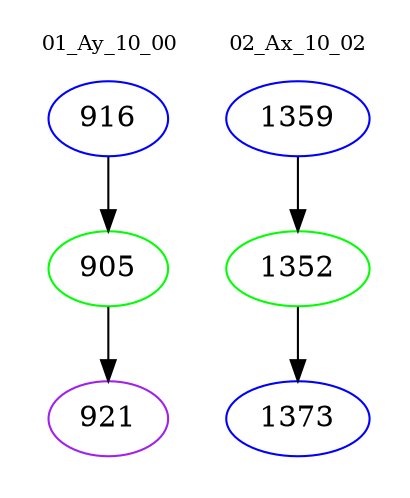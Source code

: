 digraph{
subgraph cluster_0 {
color = white
label = "01_Ay_10_00";
fontsize=10;
T0_916 [label="916", color="blue"]
T0_916 -> T0_905 [color="black"]
T0_905 [label="905", color="green"]
T0_905 -> T0_921 [color="black"]
T0_921 [label="921", color="purple"]
}
subgraph cluster_1 {
color = white
label = "02_Ax_10_02";
fontsize=10;
T1_1359 [label="1359", color="blue"]
T1_1359 -> T1_1352 [color="black"]
T1_1352 [label="1352", color="green"]
T1_1352 -> T1_1373 [color="black"]
T1_1373 [label="1373", color="blue"]
}
}
